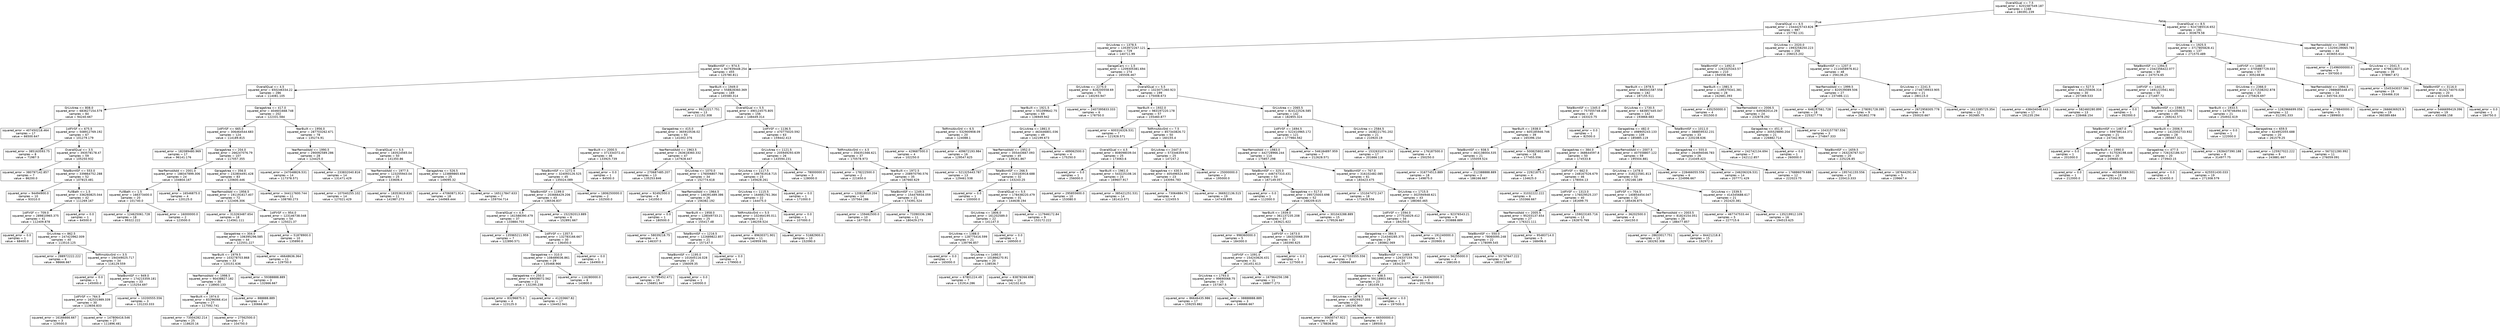digraph Tree {
node [shape=box, fontname="helvetica"] ;
edge [fontname="helvetica"] ;
0 [label="OverallQual <= 7.5\nsquared_error = 6201587549.187\nsamples = 1168\nvalue = 180391.239"] ;
1 [label="OverallQual <= 6.5\nsquared_error = 2344425743.826\nsamples = 987\nvalue = 157782.131"] ;
0 -> 1 [labeldistance=2.5, labelangle=45, headlabel="True"] ;
2 [label="GrLivArea <= 1378.5\nsquared_error = 1353972267.121\nsamples = 729\nvalue = 140711.99"] ;
1 -> 2 ;
3 [label="TotalBsmtSF <= 974.5\nsquared_error = 847939448.254\nsamples = 455\nvalue = 125780.811"] ;
2 -> 3 ;
4 [label="OverallQual <= 4.5\nsquared_error = 650246334.22\nsamples = 286\nvalue = 114081.105"] ;
3 -> 4 ;
5 [label="GrLivArea <= 808.0\nsquared_error = 683627154.579\nsamples = 84\nvalue = 94240.667"] ;
4 -> 5 ;
6 [label="squared_error = 407450218.464\nsamples = 17\nvalue = 66500.647"] ;
5 -> 6 ;
7 [label="1stFlrSF <= 675.5\nsquared_error = 508912769.192\nsamples = 67\nvalue = 101279.179"] ;
5 -> 7 ;
8 [label="squared_error = 385163593.75\nsamples = 8\nvalue = 71987.5"] ;
7 -> 8 ;
9 [label="OverallQual <= 3.5\nsquared_error = 393578178.47\nsamples = 59\nvalue = 105250.932"] ;
7 -> 9 ;
10 [label="squared_error = 380797142.857\nsamples = 7\nvalue = 86200.0"] ;
9 -> 10 ;
11 [label="TotalBsmtSF <= 553.0\nsquared_error = 339864752.288\nsamples = 52\nvalue = 107815.481"] ;
9 -> 11 ;
12 [label="squared_error = 94494900.0\nsamples = 10\nvalue = 93310.0"] ;
11 -> 12 ;
13 [label="FullBath <= 1.5\nsquared_error = 336260825.044\nsamples = 42\nvalue = 111269.167"] ;
11 -> 13 ;
14 [label="1stFlrSF <= 709.0\nsquared_error = 289810965.375\nsamples = 41\nvalue = 112409.878"] ;
13 -> 14 ;
15 [label="squared_error = 0.0\nsamples = 1\nvalue = 68400.0"] ;
14 -> 15 ;
16 [label="GrLivArea <= 862.5\nsquared_error = 247423962.009\nsamples = 40\nvalue = 113510.125"] ;
14 -> 16 ;
17 [label="squared_error = 288972222.222\nsamples = 6\nvalue = 98666.667"] ;
16 -> 17 ;
18 [label="TotRmsAbvGrd <= 3.5\nsquared_error = 194349025.717\nsamples = 34\nvalue = 116129.559"] ;
16 -> 18 ;
19 [label="squared_error = 0.0\nsamples = 1\nvalue = 145000.0"] ;
18 -> 19 ;
20 [label="TotalBsmtSF <= 949.0\nsquared_error = 174215359.181\nsamples = 33\nvalue = 115254.697"] ;
18 -> 20 ;
21 [label="1stFlrSF <= 764.5\nsquared_error = 162531989.339\nsamples = 30\nvalue = 113656.833"] ;
20 -> 21 ;
22 [label="squared_error = 16166666.667\nsamples = 3\nvalue = 129500.0"] ;
21 -> 22 ;
23 [label="squared_error = 147806416.546\nsamples = 27\nvalue = 111896.481"] ;
21 -> 23 ;
24 [label="squared_error = 10200555.556\nsamples = 3\nvalue = 131233.333"] ;
20 -> 24 ;
25 [label="squared_error = 0.0\nsamples = 1\nvalue = 64500.0"] ;
13 -> 25 ;
26 [label="GarageArea <= 417.0\nsquared_error = 404601668.748\nsamples = 202\nvalue = 122331.584"] ;
4 -> 26 ;
27 [label="1stFlrSF <= 665.0\nsquared_error = 306464544.683\nsamples = 124\nvalue = 114189.815"] ;
26 -> 27 ;
28 [label="squared_error = 182089480.969\nsamples = 17\nvalue = 96141.176"] ;
27 -> 28 ;
29 [label="GarageArea <= 204.0\nsquared_error = 266247076.79\nsamples = 107\nvalue = 117057.355"] ;
27 -> 29 ;
30 [label="YearRemodAdd <= 2001.0\nsquared_error = 188347899.306\nsamples = 24\nvalue = 104804.167"] ;
29 -> 30 ;
31 [label="FullBath <= 1.5\nsquared_error = 166373400.0\nsamples = 20\nvalue = 101740.0"] ;
30 -> 31 ;
32 [label="squared_error = 124625061.728\nsamples = 18\nvalue = 99322.222"] ;
31 -> 32 ;
33 [label="squared_error = 16000000.0\nsamples = 2\nvalue = 123500.0"] ;
31 -> 33 ;
34 [label="squared_error = 16546875.0\nsamples = 4\nvalue = 120125.0"] ;
30 -> 34 ;
35 [label="GarageArea <= 356.0\nsquared_error = 232804491.428\nsamples = 83\nvalue = 120600.446"] ;
29 -> 35 ;
36 [label="YearRemodAdd <= 1956.5\nsquared_error = 191191617.407\nsamples = 72\nvalue = 122406.306"] ;
35 -> 36 ;
37 [label="squared_error = 313263487.654\nsamples = 18\nvalue = 114561.111"] ;
36 -> 37 ;
38 [label="1stFlrSF <= 954.0\nsquared_error = 123146738.048\nsamples = 54\nvalue = 125021.37"] ;
36 -> 38 ;
39 [label="GarageArea <= 304.0\nsquared_error = 106395296.585\nsamples = 44\nvalue = 122551.227"] ;
38 -> 39 ;
40 [label="YearBuilt <= 1979.5\nsquared_error = 103278703.868\nsamples = 33\nvalue = 120151.636"] ;
39 -> 40 ;
41 [label="YearRemodAdd <= 1998.5\nsquared_error = 90438827.182\nsamples = 30\nvalue = 118900.133"] ;
40 -> 41 ;
42 [label="YearBuilt <= 1974.0\nsquared_error = 83296066.414\nsamples = 27\nvalue = 117592.741"] ;
41 -> 42 ;
43 [label="squared_error = 73504282.214\nsamples = 25\nvalue = 118620.16"] ;
42 -> 43 ;
44 [label="squared_error = 27562500.0\nsamples = 2\nvalue = 104750.0"] ;
42 -> 44 ;
45 [label="squared_error = 888888.889\nsamples = 3\nvalue = 130666.667"] ;
41 -> 45 ;
46 [label="squared_error = 59388888.889\nsamples = 3\nvalue = 132666.667"] ;
40 -> 46 ;
47 [label="squared_error = 46648636.364\nsamples = 11\nvalue = 129750.0"] ;
39 -> 47 ;
48 [label="squared_error = 51878900.0\nsamples = 10\nvalue = 135890.0"] ;
38 -> 48 ;
49 [label="squared_error = 344117600.744\nsamples = 11\nvalue = 108780.273"] ;
35 -> 49 ;
50 [label="YearBuilt <= 1956.0\nsquared_error = 287703262.671\nsamples = 78\nvalue = 135274.91"] ;
26 -> 50 ;
51 [label="YearRemodAdd <= 1990.5\nsquared_error = 290092589.286\nsamples = 28\nvalue = 124425.0"] ;
50 -> 51 ;
52 [label="squared_error = 247048826.531\nsamples = 14\nvalue = 117378.571"] ;
51 -> 52 ;
53 [label="squared_error = 233832040.816\nsamples = 14\nvalue = 131471.429"] ;
51 -> 53 ;
54 [label="OverallQual <= 5.5\nsquared_error = 183524565.04\nsamples = 50\nvalue = 141350.86"] ;
50 -> 54 ;
55 [label="YearRemodAdd <= 1977.5\nsquared_error = 123205943.04\nsamples = 25\nvalue = 133606.4"] ;
54 -> 55 ;
56 [label="squared_error = 107040255.102\nsamples = 14\nvalue = 127021.429"] ;
55 -> 56 ;
57 [label="squared_error = 18353619.835\nsamples = 11\nvalue = 141987.273"] ;
55 -> 57 ;
58 [label="GarageArea <= 526.5\nsquared_error = 123889865.658\nsamples = 25\nvalue = 149095.32"] ;
54 -> 58 ;
59 [label="squared_error = 47060871.914\nsamples = 18\nvalue = 144969.444"] ;
58 -> 59 ;
60 [label="squared_error = 165117847.633\nsamples = 7\nvalue = 159704.714"] ;
58 -> 60 ;
61 [label="YearBuilt <= 1949.0\nsquared_error = 558828360.369\nsamples = 169\nvalue = 145580.314"] ;
3 -> 61 ;
62 [label="squared_error = 99212217.751\nsamples = 13\nvalue = 111152.308"] ;
61 -> 62 ;
63 [label="OverallQual <= 5.5\nsquared_error = 490124575.805\nsamples = 156\nvalue = 148449.314"] ;
61 -> 63 ;
64 [label="GarageArea <= 415.0\nsquared_error = 365910536.02\nsamples = 93\nvalue = 141002.376"] ;
63 -> 64 ;
65 [label="YearBuilt <= 2000.5\nsquared_error = 371334372.41\nsamples = 46\nvalue = 133925.739"] ;
64 -> 65 ;
66 [label="TotalBsmtSF <= 1272.5\nsquared_error = 324093126.525\nsamples = 45\nvalue = 135024.089"] ;
65 -> 66 ;
67 [label="TotalBsmtSF <= 1199.0\nsquared_error = 203666429.206\nsamples = 43\nvalue = 136536.837"] ;
66 -> 67 ;
68 [label="OverallQual <= 4.5\nsquared_error = 161588390.479\nsamples = 37\nvalue = 133884.703"] ;
67 -> 68 ;
69 [label="squared_error = 135965211.959\nsamples = 7\nvalue = 122890.571"] ;
68 -> 69 ;
70 [label="1stFlrSF <= 1357.5\nsquared_error = 132783166.667\nsamples = 30\nvalue = 136450.0"] ;
68 -> 70 ;
71 [label="GarageArea <= 310.0\nsquared_error = 108489036.861\nsamples = 29\nvalue = 135468.966"] ;
70 -> 71 ;
72 [label="GarageArea <= 250.0\nsquared_error = 69008072.562\nsamples = 21\nvalue = 132295.238"] ;
71 -> 72 ;
73 [label="squared_error = 83296875.0\nsamples = 4\nvalue = 123125.0"] ;
72 -> 73 ;
74 [label="squared_error = 41203667.82\nsamples = 17\nvalue = 134452.941"] ;
72 -> 74 ;
75 [label="squared_error = 116280000.0\nsamples = 8\nvalue = 143800.0"] ;
71 -> 75 ;
76 [label="squared_error = 0.0\nsamples = 1\nvalue = 164900.0"] ;
70 -> 76 ;
77 [label="squared_error = 152292013.889\nsamples = 6\nvalue = 152891.667"] ;
67 -> 77 ;
78 [label="squared_error = 1806250000.0\nsamples = 2\nvalue = 102500.0"] ;
66 -> 78 ;
79 [label="squared_error = 0.0\nsamples = 1\nvalue = 84500.0"] ;
65 -> 79 ;
80 [label="YearRemodAdd <= 1963.5\nsquared_error = 263618360.332\nsamples = 47\nvalue = 147928.447"] ;
64 -> 80 ;
81 [label="squared_error = 270687485.207\nsamples = 13\nvalue = 135253.846"] ;
80 -> 81 ;
82 [label="GrLivArea <= 1070.0\nsquared_error = 176006807.766\nsamples = 34\nvalue = 152774.618"] ;
80 -> 82 ;
83 [label="squared_error = 92492500.0\nsamples = 8\nvalue = 141050.0"] ;
82 -> 83 ;
84 [label="YearRemodAdd <= 1964.5\nsquared_error = 146391489.386\nsamples = 26\nvalue = 156382.192"] ;
82 -> 84 ;
85 [label="squared_error = 0.0\nsamples = 1\nvalue = 180500.0"] ;
84 -> 85 ;
86 [label="YearBuilt <= 1958.0\nsquared_error = 128049733.21\nsamples = 25\nvalue = 155417.48"] ;
84 -> 86 ;
87 [label="squared_error = 58039218.75\nsamples = 4\nvalue = 146337.5"] ;
86 -> 87 ;
88 [label="TotalBsmtSF <= 1216.5\nsquared_error = 122689822.857\nsamples = 21\nvalue = 157147.0"] ;
86 -> 88 ;
89 [label="TotalBsmtSF <= 1195.0\nsquared_error = 101645116.028\nsamples = 20\nvalue = 156009.35"] ;
88 -> 89 ;
90 [label="squared_error = 92795452.471\nsamples = 19\nvalue = 156851.947"] ;
89 -> 90 ;
91 [label="squared_error = 0.0\nsamples = 1\nvalue = 140000.0"] ;
89 -> 91 ;
92 [label="squared_error = 0.0\nsamples = 1\nvalue = 179900.0"] ;
88 -> 92 ;
93 [label="1stFlrSF <= 1136.5\nsquared_error = 470775020.592\nsamples = 63\nvalue = 159442.413"] ;
63 -> 93 ;
94 [label="GrLivArea <= 1121.5\nsquared_error = 205949293.639\nsamples = 26\nvalue = 143594.231"] ;
93 -> 94 ;
95 [label="GrLivArea <= 1117.5\nsquared_error = 186781918.715\nsamples = 23\nvalue = 145628.261"] ;
94 -> 95 ;
96 [label="GrLivArea <= 1115.5\nsquared_error = 164681761.364\nsamples = 22\nvalue = 144475.0"] ;
95 -> 96 ;
97 [label="TotRmsAbvGrd <= 5.5\nsquared_error = 102464195.011\nsamples = 21\nvalue = 146259.524"] ;
96 -> 97 ;
98 [label="squared_error = 89630371.901\nsamples = 11\nvalue = 140959.091"] ;
97 -> 98 ;
99 [label="squared_error = 51682900.0\nsamples = 10\nvalue = 152090.0"] ;
97 -> 99 ;
100 [label="squared_error = 0.0\nsamples = 1\nvalue = 107000.0"] ;
96 -> 100 ;
101 [label="squared_error = 0.0\nsamples = 1\nvalue = 171000.0"] ;
95 -> 101 ;
102 [label="squared_error = 78000000.0\nsamples = 3\nvalue = 128000.0"] ;
94 -> 102 ;
103 [label="TotRmsAbvGrd <= 4.5\nsquared_error = 356351566.621\nsamples = 37\nvalue = 170578.973"] ;
93 -> 103 ;
104 [label="squared_error = 178222500.0\nsamples = 2\nvalue = 221650.0"] ;
103 -> 104 ;
105 [label="YearBuilt <= 1972.5\nsquared_error = 208970790.576\nsamples = 35\nvalue = 167660.629"] ;
103 -> 105 ;
106 [label="squared_error = 120818010.204\nsamples = 14\nvalue = 157564.286"] ;
105 -> 106 ;
107 [label="TotalBsmtSF <= 1249.5\nsquared_error = 154476934.059\nsamples = 21\nvalue = 174391.524"] ;
105 -> 107 ;
108 [label="squared_error = 159462500.0\nsamples = 10\nvalue = 167750.0"] ;
107 -> 108 ;
109 [label="squared_error = 73390336.198\nsamples = 11\nvalue = 180429.273"] ;
107 -> 109 ;
110 [label="GarageCars <= 1.5\nsquared_error = 1209305381.694\nsamples = 274\nvalue = 165506.467"] ;
2 -> 110 ;
111 [label="GrLivArea <= 2275.0\nsquared_error = 828200558.69\nsamples = 75\nvalue = 140293.947"] ;
110 -> 111 ;
112 [label="YearBuilt <= 1921.5\nsquared_error = 551099642.75\nsamples = 69\nvalue = 136949.942"] ;
111 -> 112 ;
113 [label="TotRmsAbvGrd <= 6.5\nsquared_error = 532900908.09\nsamples = 20\nvalue = 124088.1"] ;
112 -> 113 ;
114 [label="squared_error = 429687500.0\nsamples = 4\nvalue = 102250.0"] ;
113 -> 114 ;
115 [label="squared_error = 409672193.984\nsamples = 16\nvalue = 129547.625"] ;
113 -> 115 ;
116 [label="GrLivArea <= 1861.0\nsquared_error = 463446801.036\nsamples = 49\nvalue = 142199.673"] ;
112 -> 116 ;
117 [label="YearRemodAdd <= 1952.0\nsquared_error = 355443667.093\nsamples = 45\nvalue = 139261.867"] ;
116 -> 117 ;
118 [label="squared_error = 521325443.787\nsamples = 13\nvalue = 129461.538"] ;
117 -> 118 ;
119 [label="TotalBsmtSF <= 266.5\nsquared_error = 233183918.688\nsamples = 32\nvalue = 143243.25"] ;
117 -> 119 ;
120 [label="squared_error = 0.0\nsamples = 1\nvalue = 100000.0"] ;
119 -> 120 ;
121 [label="OverallQual <= 5.5\nsquared_error = 178438220.479\nsamples = 31\nvalue = 144638.194"] ;
119 -> 121 ;
122 [label="GrLivArea <= 1806.0\nsquared_error = 161202589.0\nsamples = 22\nvalue = 141147.0"] ;
121 -> 122 ;
123 [label="GrLivArea <= 1388.0\nsquared_error = 128775416.599\nsamples = 21\nvalue = 139796.857"] ;
122 -> 123 ;
124 [label="squared_error = 0.0\nsamples = 1\nvalue = 165000.0"] ;
123 -> 124 ;
125 [label="GrLivArea <= 1490.0\nsquared_error = 101866270.91\nsamples = 20\nvalue = 138536.7"] ;
123 -> 125 ;
126 [label="squared_error = 67801224.49\nsamples = 7\nvalue = 131914.286"] ;
125 -> 126 ;
127 [label="squared_error = 83878266.698\nsamples = 13\nvalue = 142102.615"] ;
125 -> 127 ;
128 [label="squared_error = 0.0\nsamples = 1\nvalue = 169500.0"] ;
122 -> 128 ;
129 [label="squared_error = 117946172.84\nsamples = 9\nvalue = 153172.222"] ;
121 -> 129 ;
130 [label="squared_error = 489062500.0\nsamples = 4\nvalue = 175250.0"] ;
116 -> 130 ;
131 [label="squared_error = 2407395833.333\nsamples = 6\nvalue = 178750.0"] ;
111 -> 131 ;
132 [label="OverallQual <= 5.5\nsquared_error = 1023071360.923\nsamples = 199\nvalue = 175008.673"] ;
110 -> 132 ;
133 [label="YearBuilt <= 1932.0\nsquared_error = 983197220.178\nsamples = 57\nvalue = 155460.877"] ;
132 -> 133 ;
134 [label="squared_error = 600316326.531\nsamples = 7\nvalue = 121928.571"] ;
133 -> 134 ;
135 [label="TotRmsAbvGrd <= 7.5\nsquared_error = 857343826.72\nsamples = 50\nvalue = 160155.4"] ;
133 -> 135 ;
136 [label="OverallQual <= 4.5\nsquared_error = 808098039.04\nsamples = 25\nvalue = 173063.6"] ;
135 -> 136 ;
137 [label="squared_error = 0.0\nsamples = 1\nvalue = 256000.0"] ;
136 -> 137 ;
138 [label="YearBuilt <= 1961.0\nsquared_error = 543225108.16\nsamples = 24\nvalue = 169607.917"] ;
136 -> 138 ;
139 [label="squared_error = 295855600.0\nsamples = 10\nvalue = 153080.0"] ;
138 -> 139 ;
140 [label="squared_error = 385421251.531\nsamples = 14\nvalue = 181413.571"] ;
138 -> 140 ;
141 [label="GrLivArea <= 2447.0\nsquared_error = 573346359.92\nsamples = 25\nvalue = 147247.2"] ;
135 -> 141 ;
142 [label="GarageArea <= 430.5\nsquared_error = 405496524.692\nsamples = 23\nvalue = 143094.783"] ;
141 -> 142 ;
143 [label="squared_error = 73064884.75\nsamples = 4\nvalue = 122455.5"] ;
142 -> 143 ;
144 [label="squared_error = 366922136.515\nsamples = 19\nvalue = 147439.895"] ;
142 -> 144 ;
145 [label="squared_error = 25000000.0\nsamples = 2\nvalue = 195000.0"] ;
141 -> 145 ;
146 [label="GrLivArea <= 2065.5\nsquared_error = 824122526.585\nsamples = 142\nvalue = 182855.324"] ;
132 -> 146 ;
147 [label="1stFlrSF <= 1694.5\nsquared_error = 522410965.172\nsamples = 121\nvalue = 177984.562"] ;
146 -> 147 ;
148 [label="YearRemodAdd <= 1983.0\nsquared_error = 442728966.244\nsamples = 114\nvalue = 175857.298"] ;
147 -> 148 ;
149 [label="TotalBsmtSF <= 325.0\nsquared_error = 446747310.431\nsamples = 53\nvalue = 167149.057"] ;
148 -> 149 ;
150 [label="squared_error = 0.0\nsamples = 1\nvalue = 112000.0"] ;
149 -> 150 ;
151 [label="GarageArea <= 517.0\nsquared_error = 395725003.698\nsamples = 52\nvalue = 168209.615"] ;
149 -> 151 ;
152 [label="YearBuilt <= 1939.0\nsquared_error = 361137235.208\nsamples = 37\nvalue = 163621.622"] ;
151 -> 152 ;
153 [label="squared_error = 998360000.0\nsamples = 5\nvalue = 184300.0"] ;
152 -> 153 ;
154 [label="1stFlrSF <= 1673.0\nsquared_error = 184320068.359\nsamples = 32\nvalue = 160390.625"] ;
152 -> 154 ;
155 [label="1stFlrSF <= 1091.0\nsquared_error = 154243626.431\nsamples = 31\nvalue = 161451.613"] ;
154 -> 155 ;
156 [label="GrLivArea <= 1793.0\nsquared_error = 99690068.75\nsamples = 20\nvalue = 157367.5"] ;
155 -> 156 ;
157 [label="squared_error = 86646435.986\nsamples = 17\nvalue = 159255.882"] ;
156 -> 157 ;
158 [label="squared_error = 38888888.889\nsamples = 3\nvalue = 146666.667"] ;
156 -> 158 ;
159 [label="squared_error = 167964256.198\nsamples = 11\nvalue = 168877.273"] ;
155 -> 159 ;
160 [label="squared_error = 0.0\nsamples = 1\nvalue = 127500.0"] ;
154 -> 160 ;
161 [label="squared_error = 301043288.889\nsamples = 15\nvalue = 179526.667"] ;
151 -> 161 ;
162 [label="TotalBsmtSF <= 767.0\nsquared_error = 316102482.085\nsamples = 61\nvalue = 183423.475"] ;
148 -> 162 ;
163 [label="squared_error = 151047472.247\nsamples = 18\nvalue = 171629.556"] ;
162 -> 163 ;
164 [label="GrLivArea <= 1715.5\nsquared_error = 302594948.621\nsamples = 43\nvalue = 188360.465"] ;
162 -> 164 ;
165 [label="1stFlrSF <= 1594.0\nsquared_error = 277516029.412\nsamples = 34\nvalue = 184250.0"] ;
164 -> 165 ;
166 [label="GarageArea <= 384.5\nsquared_error = 214340285.375\nsamples = 29\nvalue = 180862.069"] ;
165 -> 166 ;
167 [label="squared_error = 427555555.556\nsamples = 3\nvalue = 158666.667"] ;
166 -> 167 ;
168 [label="TotalBsmtSF <= 1469.5\nsquared_error = 126337159.763\nsamples = 26\nvalue = 183423.077"] ;
166 -> 168 ;
169 [label="GarageArea <= 638.5\nsquared_error = 59118903.592\nsamples = 23\nvalue = 181039.13"] ;
168 -> 169 ;
170 [label="GrLivArea <= 1678.5\nsquared_error = 48929917.355\nsamples = 22\nvalue = 180290.909"] ;
169 -> 170 ;
171 [label="squared_error = 30650747.922\nsamples = 19\nvalue = 178836.842"] ;
170 -> 171 ;
172 [label="squared_error = 66500000.0\nsamples = 3\nvalue = 189500.0"] ;
170 -> 172 ;
173 [label="squared_error = 0.0\nsamples = 1\nvalue = 197500.0"] ;
169 -> 173 ;
174 [label="squared_error = 264060000.0\nsamples = 3\nvalue = 201700.0"] ;
168 -> 174 ;
175 [label="squared_error = 191240000.0\nsamples = 5\nvalue = 203900.0"] ;
165 -> 175 ;
176 [label="squared_error = 92376543.21\nsamples = 9\nvalue = 203888.889"] ;
164 -> 176 ;
177 [label="squared_error = 546184897.959\nsamples = 7\nvalue = 212628.571"] ;
147 -> 177 ;
178 [label="GrLivArea <= 2584.5\nsquared_error = 1638221791.202\nsamples = 21\nvalue = 210920.19"] ;
146 -> 178 ;
179 [label="squared_error = 1532631074.104\nsamples = 17\nvalue = 201666.118"] ;
178 -> 179 ;
180 [label="squared_error = 176187500.0\nsamples = 4\nvalue = 250250.0"] ;
178 -> 180 ;
181 [label="GrLivArea <= 2020.0\nsquared_error = 1993258250.223\nsamples = 258\nvalue = 206015.202"] ;
1 -> 181 ;
182 [label="TotalBsmtSF <= 1492.0\nsquared_error = 1261025343.57\nsamples = 210\nvalue = 194558.962"] ;
181 -> 182 ;
183 [label="YearBuilt <= 1978.5\nsquared_error = 860041587.558\nsamples = 182\nvalue = 187155.511"] ;
182 -> 183 ;
184 [label="TotalBsmtSF <= 1345.0\nsquared_error = 757555748.438\nsamples = 40\nvalue = 163323.75"] ;
183 -> 184 ;
185 [label="YearBuilt <= 1938.0\nsquared_error = 605185946.746\nsamples = 39\nvalue = 165396.154"] ;
184 -> 185 ;
186 [label="TotalBsmtSF <= 938.5\nsquared_error = 463138004.535\nsamples = 21\nvalue = 155059.524"] ;
185 -> 186 ;
187 [label="squared_error = 316774513.889\nsamples = 18\nvalue = 149875.0"] ;
186 -> 187 ;
188 [label="squared_error = 212388888.889\nsamples = 3\nvalue = 186166.667"] ;
186 -> 188 ;
189 [label="squared_error = 500825802.469\nsamples = 18\nvalue = 177455.556"] ;
185 -> 189 ;
190 [label="squared_error = 0.0\nsamples = 1\nvalue = 82500.0"] ;
184 -> 190 ;
191 [label="GrLivArea <= 1730.5\nsquared_error = 683857445.047\nsamples = 142\nvalue = 193868.683"] ;
183 -> 191 ;
192 [label="GarageArea <= 482.0\nsquared_error = 498905243.133\nsamples = 109\nvalue = 185885.119"] ;
191 -> 192 ;
193 [label="GarageArea <= 384.0\nsquared_error = 368644597.8\nsamples = 50\nvalue = 174533.8"] ;
192 -> 193 ;
194 [label="squared_error = 22921875.0\nsamples = 4\nvalue = 134625.0"] ;
193 -> 194 ;
195 [label="1stFlrSF <= 662.0\nsquared_error = 248167526.679\nsamples = 46\nvalue = 178004.13"] ;
193 -> 195 ;
196 [label="squared_error = 31032222.222\nsamples = 6\nvalue = 153366.667"] ;
195 -> 196 ;
197 [label="1stFlrSF <= 1313.0\nsquared_error = 176029525.237\nsamples = 40\nvalue = 181699.75"] ;
195 -> 197 ;
198 [label="YearRemodAdd <= 2005.5\nsquared_error = 95203137.654\nsamples = 27\nvalue = 176321.111"] ;
197 -> 198 ;
199 [label="TotalBsmtSF <= 550.0\nsquared_error = 78060095.248\nsamples = 22\nvalue = 178099.545"] ;
198 -> 199 ;
200 [label="squared_error = 56255000.0\nsamples = 4\nvalue = 168100.0"] ;
199 -> 200 ;
201 [label="squared_error = 55747647.222\nsamples = 18\nvalue = 180321.667"] ;
199 -> 201 ;
202 [label="squared_error = 95483714.0\nsamples = 5\nvalue = 168496.0"] ;
198 -> 202 ;
203 [label="squared_error = 159023165.716\nsamples = 13\nvalue = 192870.769"] ;
197 -> 203 ;
204 [label="YearRemodAdd <= 2007.5\nsquared_error = 407558807.122\nsamples = 59\nvalue = 195504.881"] ;
192 -> 204 ;
205 [label="GrLivArea <= 1478.0\nsquared_error = 318222581.813\nsamples = 53\nvalue = 192166.189"] ;
204 -> 205 ;
206 [label="1stFlrSF <= 704.5\nsquared_error = 140854454.047\nsamples = 32\nvalue = 185436.875"] ;
205 -> 206 ;
207 [label="squared_error = 36202500.0\nsamples = 4\nvalue = 164150.0"] ;
206 -> 207 ;
208 [label="YearRemodAdd <= 2003.5\nsquared_error = 81824154.051\nsamples = 28\nvalue = 188477.857"] ;
206 -> 208 ;
209 [label="squared_error = 28633017.751\nsamples = 13\nvalue = 183292.308"] ;
208 -> 209 ;
210 [label="squared_error = 84421218.8\nsamples = 15\nvalue = 192972.0"] ;
208 -> 210 ;
211 [label="GrLivArea <= 1539.5\nsquared_error = 414345688.617\nsamples = 21\nvalue = 202420.381"] ;
205 -> 211 ;
212 [label="squared_error = 467747533.44\nsamples = 5\nvalue = 227715.6"] ;
211 -> 212 ;
213 [label="squared_error = 135219912.109\nsamples = 16\nvalue = 194515.625"] ;
211 -> 213 ;
214 [label="squared_error = 228466055.556\nsamples = 6\nvalue = 224996.667"] ;
204 -> 214 ;
215 [label="TotalBsmtSF <= 1011.0\nsquared_error = 388859532.231\nsamples = 33\nvalue = 220238.636"] ;
191 -> 215 ;
216 [label="GarageArea <= 555.0\nsquared_error = 264694046.783\nsamples = 26\nvalue = 214349.423"] ;
215 -> 216 ;
217 [label="squared_error = 246206326.531\nsamples = 14\nvalue = 207771.429"] ;
216 -> 217 ;
218 [label="squared_error = 176886079.688\nsamples = 12\nvalue = 222023.75"] ;
216 -> 218 ;
219 [label="squared_error = 242742134.694\nsamples = 7\nvalue = 242112.857"] ;
215 -> 219 ;
220 [label="YearBuilt <= 1981.5\nsquared_error = 1195379341.381\nsamples = 28\nvalue = 242681.393"] ;
182 -> 220 ;
221 [label="squared_error = 435250000.0\nsamples = 4\nvalue = 301500.0"] ;
220 -> 221 ;
222 [label="YearRemodAdd <= 2006.5\nsquared_error = 649362014.29\nsamples = 24\nvalue = 232878.292"] ;
220 -> 222 ;
223 [label="GarageArea <= 451.0\nsquared_error = 305529890.204\nsamples = 21\nvalue = 226882.714"] ;
222 -> 223 ;
224 [label="squared_error = 0.0\nsamples = 1\nvalue = 260000.0"] ;
223 -> 224 ;
225 [label="TotalBsmtSF <= 1659.5\nsquared_error = 263226767.527\nsamples = 20\nvalue = 225226.85"] ;
223 -> 225 ;
226 [label="squared_error = 195741155.556\nsamples = 15\nvalue = 220413.333"] ;
225 -> 226 ;
227 [label="squared_error = 187644291.04\nsamples = 5\nvalue = 239667.4"] ;
225 -> 227 ;
228 [label="squared_error = 1043157787.556\nsamples = 3\nvalue = 274847.333"] ;
222 -> 228 ;
229 [label="TotalBsmtSF <= 1207.0\nsquared_error = 2110458976.812\nsamples = 48\nvalue = 256136.25"] ;
181 -> 229 ;
230 [label="YearRemodAdd <= 1999.5\nsquared_error = 820539089.506\nsamples = 27\nvalue = 237486.111"] ;
229 -> 230 ;
231 [label="squared_error = 648287561.728\nsamples = 18\nvalue = 225327.778"] ;
230 -> 231 ;
232 [label="squared_error = 278091728.395\nsamples = 9\nvalue = 261802.778"] ;
230 -> 232 ;
233 [label="GrLivArea <= 2241.5\nsquared_error = 2746739933.905\nsamples = 21\nvalue = 280115.0"] ;
229 -> 233 ;
234 [label="squared_error = 2672958305.778\nsamples = 9\nvalue = 250020.667"] ;
233 -> 234 ;
235 [label="squared_error = 1613385725.354\nsamples = 12\nvalue = 302685.75"] ;
233 -> 235 ;
236 [label="OverallQual <= 8.5\nsquared_error = 9247385516.652\nsamples = 181\nvalue = 303679.58"] ;
0 -> 236 [labeldistance=2.5, labelangle=-45, headlabel="False"] ;
237 [label="GrLivArea <= 1925.5\nsquared_error = 3717805828.41\nsamples = 137\nvalue = 271570.489"] ;
236 -> 237 ;
238 [label="TotalBsmtSF <= 1394.5\nsquared_error = 2342356422.077\nsamples = 80\nvalue = 247574.65"] ;
237 -> 238 ;
239 [label="GarageArea <= 527.5\nsquared_error = 841255606.316\nsamples = 30\nvalue = 207369.533"] ;
238 -> 239 ;
240 [label="squared_error = 438434048.443\nsamples = 17\nvalue = 191235.294"] ;
239 -> 240 ;
241 [label="squared_error = 582460280.899\nsamples = 13\nvalue = 228468.154"] ;
239 -> 241 ;
242 [label="1stFlrSF <= 1441.5\nsquared_error = 1691223561.602\nsamples = 50\nvalue = 271697.72"] ;
238 -> 242 ;
243 [label="squared_error = 0.0\nsamples = 1\nvalue = 392000.0"] ;
242 -> 243 ;
244 [label="TotalBsmtSF <= 1590.5\nsquared_error = 1424350602.776\nsamples = 49\nvalue = 269242.571"] ;
242 -> 244 ;
245 [label="TotalBsmtSF <= 1467.0\nsquared_error = 599789144.372\nsamples = 21\nvalue = 247342.905"] ;
244 -> 245 ;
246 [label="squared_error = 0.0\nsamples = 1\nvalue = 201000.0"] ;
245 -> 246 ;
247 [label="YearBuilt <= 1990.0\nsquared_error = 517026198.448\nsamples = 20\nvalue = 249660.05"] ;
245 -> 247 ;
248 [label="squared_error = 0.0\nsamples = 1\nvalue = 212000.0"] ;
247 -> 248 ;
249 [label="squared_error = 465663069.501\nsamples = 19\nvalue = 251642.158"] ;
247 -> 249 ;
250 [label="YearBuilt <= 2006.5\nsquared_error = 1413302733.932\nsamples = 28\nvalue = 285667.321"] ;
244 -> 250 ;
251 [label="GarageArea <= 477.5\nsquared_error = 726152186.527\nsamples = 20\nvalue = 273943.15"] ;
250 -> 251 ;
252 [label="squared_error = 0.0\nsamples = 1\nvalue = 324000.0"] ;
251 -> 252 ;
253 [label="squared_error = 625551430.033\nsamples = 19\nvalue = 271308.579"] ;
251 -> 253 ;
254 [label="squared_error = 1928437390.188\nsamples = 8\nvalue = 314977.75"] ;
250 -> 254 ;
255 [label="1stFlrSF <= 1460.0\nsquared_error = 3705887729.033\nsamples = 57\nvalue = 305248.86"] ;
237 -> 255 ;
256 [label="GrLivArea <= 2366.0\nsquared_error = 2171538202.878\nsamples = 33\nvalue = 275826.697"] ;
255 -> 256 ;
257 [label="YearBuilt <= 1933.5\nsquared_error = 1478746494.331\nsamples = 21\nvalue = 254932.619"] ;
256 -> 257 ;
258 [label="squared_error = 0.0\nsamples = 1\nvalue = 122000.0"] ;
257 -> 258 ;
259 [label="GarageArea <= 659.5\nsquared_error = 624952055.688\nsamples = 20\nvalue = 261579.25"] ;
257 -> 259 ;
260 [label="squared_error = 125927022.222\nsamples = 9\nvalue = 243881.667"] ;
259 -> 260 ;
261 [label="squared_error = 567321280.992\nsamples = 11\nvalue = 276059.091"] ;
259 -> 261 ;
262 [label="squared_error = 1282966699.056\nsamples = 12\nvalue = 312391.333"] ;
256 -> 262 ;
263 [label="YearRemodAdd <= 1994.5\nsquared_error = 2988685448.472\nsamples = 24\nvalue = 345704.333"] ;
255 -> 263 ;
264 [label="squared_error = 278840000.0\nsamples = 5\nvalue = 289900.0"] ;
263 -> 264 ;
265 [label="squared_error = 2666636925.9\nsamples = 19\nvalue = 360389.684"] ;
263 -> 265 ;
266 [label="YearRemodAdd <= 1998.0\nsquared_error = 13259139065.783\nsamples = 44\nvalue = 403655.614"] ;
236 -> 266 ;
267 [label="squared_error = 21496000000.0\nsamples = 5\nvalue = 597000.0"] ;
266 -> 267 ;
268 [label="GrLivArea <= 2041.5\nsquared_error = 6796128372.419\nsamples = 39\nvalue = 378867.872"] ;
266 -> 268 ;
269 [label="squared_error = 1545343037.584\nsamples = 19\nvalue = 334466.316"] ;
268 -> 269 ;
270 [label="TotalBsmtSF <= 3116.0\nsquared_error = 8132174070.028\nsamples = 20\nvalue = 421049.35"] ;
268 -> 270 ;
271 [label="squared_error = 5466699419.396\nsamples = 19\nvalue = 433486.158"] ;
270 -> 271 ;
272 [label="squared_error = 0.0\nsamples = 1\nvalue = 184750.0"] ;
270 -> 272 ;
}